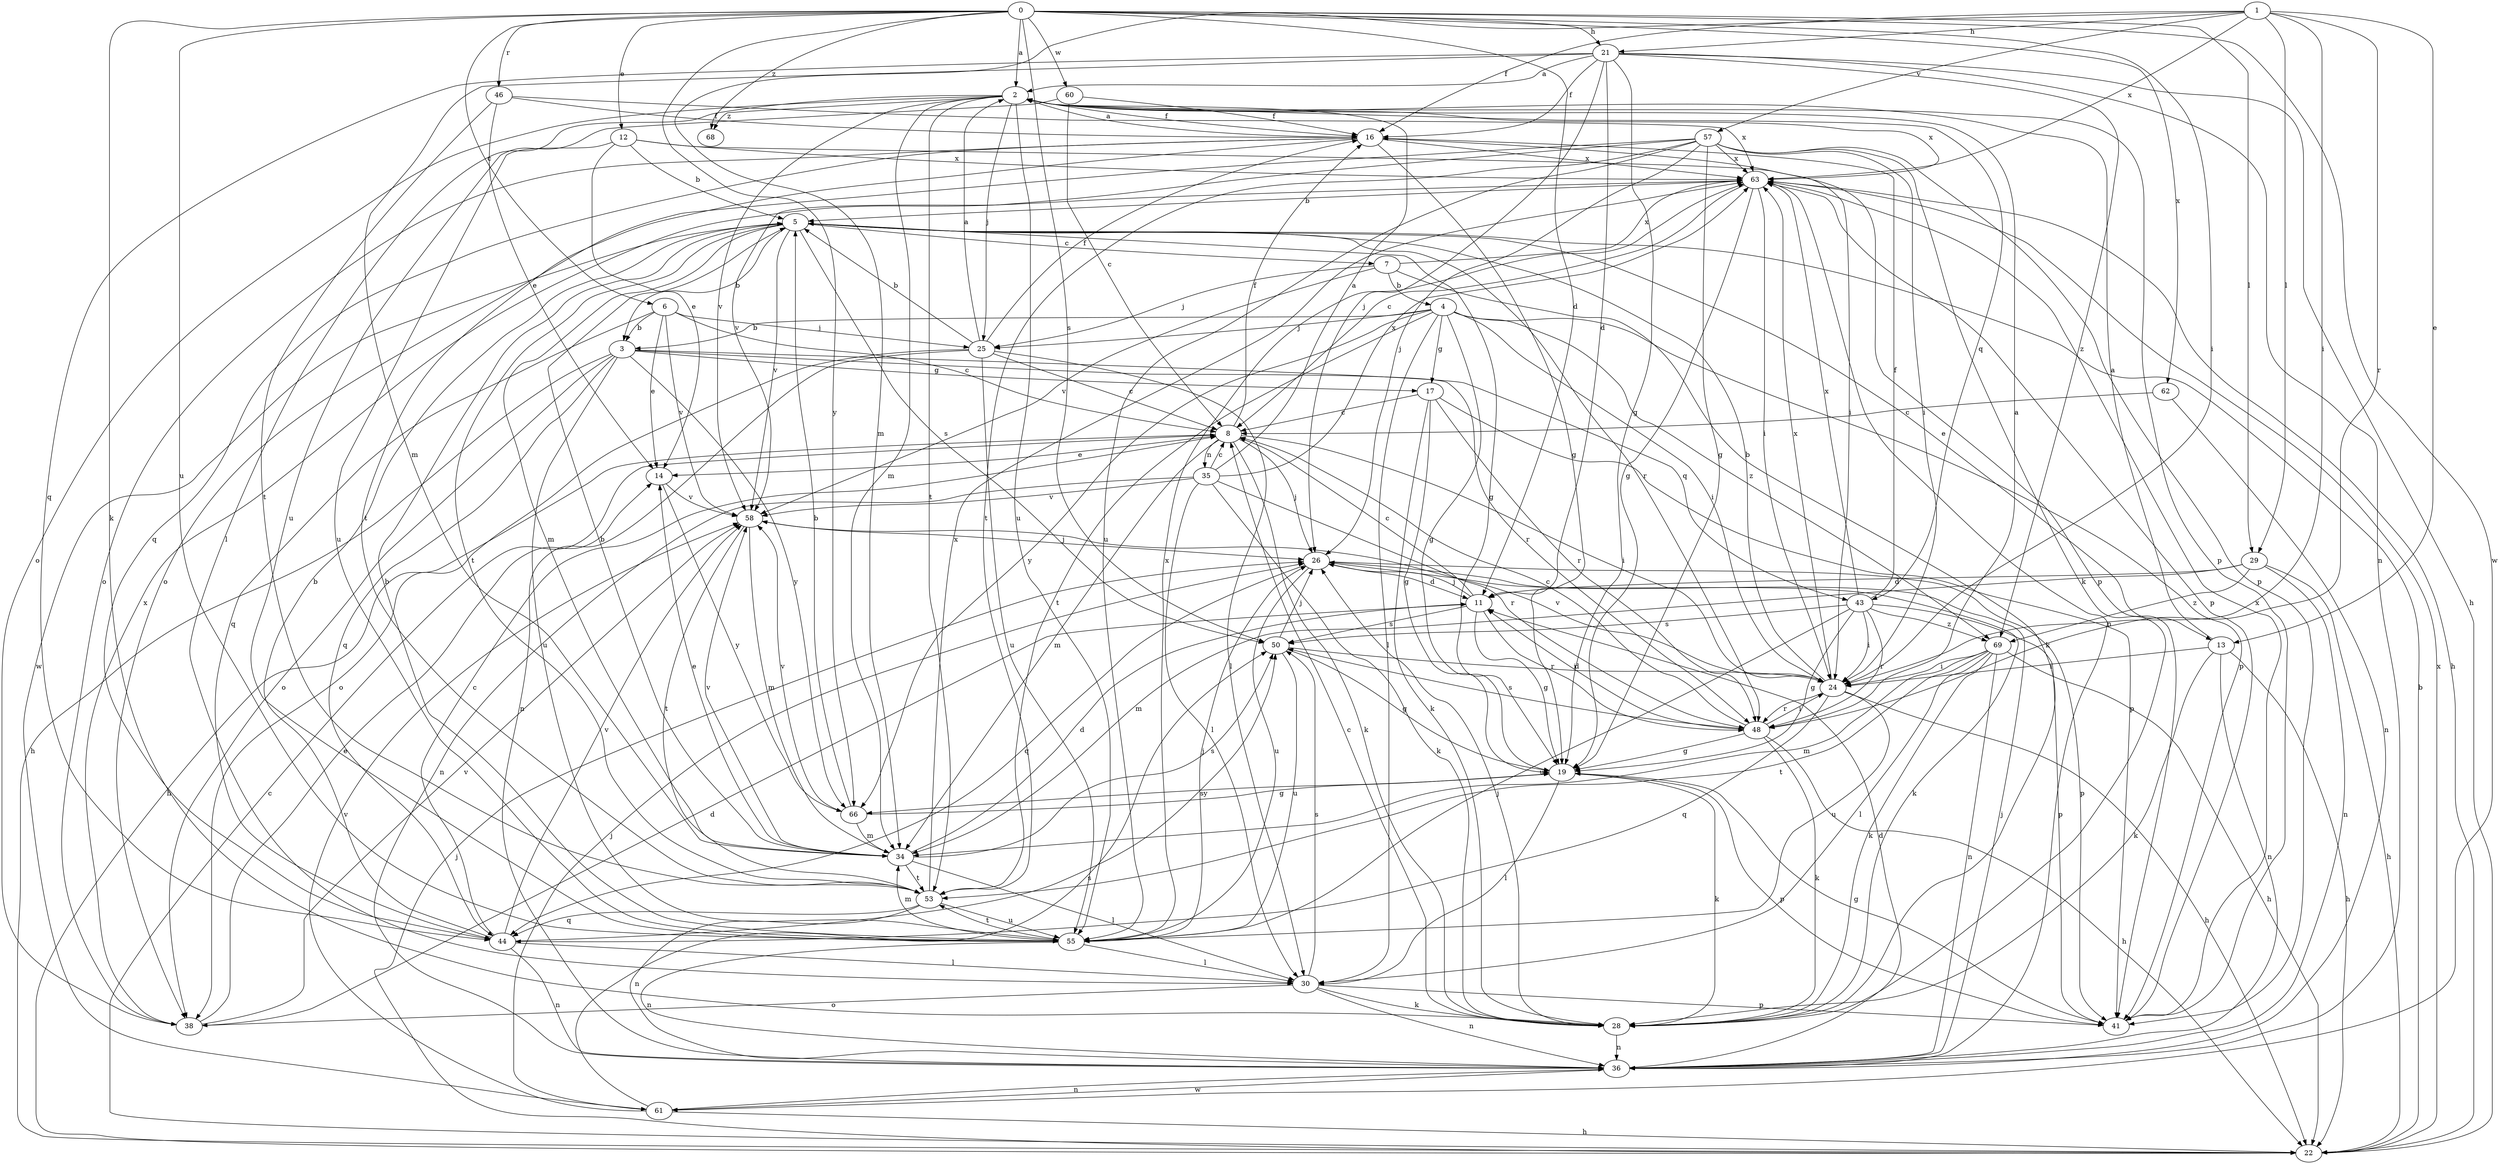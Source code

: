 strict digraph  {
0;
1;
2;
3;
4;
5;
6;
7;
8;
11;
12;
13;
14;
16;
17;
19;
21;
22;
24;
25;
26;
28;
29;
30;
34;
35;
36;
38;
41;
43;
44;
46;
48;
50;
53;
55;
57;
58;
60;
61;
62;
63;
66;
68;
69;
0 -> 2  [label=a];
0 -> 6  [label=c];
0 -> 11  [label=d];
0 -> 12  [label=e];
0 -> 21  [label=h];
0 -> 24  [label=i];
0 -> 28  [label=k];
0 -> 29  [label=l];
0 -> 46  [label=r];
0 -> 50  [label=s];
0 -> 55  [label=u];
0 -> 60  [label=w];
0 -> 61  [label=w];
0 -> 62  [label=x];
0 -> 66  [label=y];
0 -> 68  [label=z];
1 -> 13  [label=e];
1 -> 16  [label=f];
1 -> 21  [label=h];
1 -> 24  [label=i];
1 -> 29  [label=l];
1 -> 34  [label=m];
1 -> 48  [label=r];
1 -> 57  [label=v];
1 -> 63  [label=x];
2 -> 16  [label=f];
2 -> 25  [label=j];
2 -> 30  [label=l];
2 -> 34  [label=m];
2 -> 38  [label=o];
2 -> 41  [label=p];
2 -> 43  [label=q];
2 -> 53  [label=t];
2 -> 55  [label=u];
2 -> 58  [label=v];
2 -> 63  [label=x];
2 -> 68  [label=z];
3 -> 17  [label=g];
3 -> 22  [label=h];
3 -> 38  [label=o];
3 -> 43  [label=q];
3 -> 44  [label=q];
3 -> 48  [label=r];
3 -> 55  [label=u];
3 -> 66  [label=y];
4 -> 3  [label=b];
4 -> 17  [label=g];
4 -> 19  [label=g];
4 -> 24  [label=i];
4 -> 25  [label=j];
4 -> 30  [label=l];
4 -> 41  [label=p];
4 -> 53  [label=t];
4 -> 66  [label=y];
4 -> 69  [label=z];
5 -> 3  [label=b];
5 -> 7  [label=c];
5 -> 13  [label=e];
5 -> 19  [label=g];
5 -> 34  [label=m];
5 -> 48  [label=r];
5 -> 50  [label=s];
5 -> 53  [label=t];
5 -> 58  [label=v];
5 -> 61  [label=w];
6 -> 3  [label=b];
6 -> 8  [label=c];
6 -> 14  [label=e];
6 -> 25  [label=j];
6 -> 44  [label=q];
6 -> 58  [label=v];
7 -> 4  [label=b];
7 -> 25  [label=j];
7 -> 28  [label=k];
7 -> 58  [label=v];
7 -> 63  [label=x];
8 -> 14  [label=e];
8 -> 16  [label=f];
8 -> 22  [label=h];
8 -> 24  [label=i];
8 -> 26  [label=j];
8 -> 28  [label=k];
8 -> 34  [label=m];
8 -> 35  [label=n];
11 -> 8  [label=c];
11 -> 19  [label=g];
11 -> 26  [label=j];
11 -> 48  [label=r];
11 -> 50  [label=s];
12 -> 5  [label=b];
12 -> 14  [label=e];
12 -> 41  [label=p];
12 -> 55  [label=u];
12 -> 63  [label=x];
13 -> 2  [label=a];
13 -> 22  [label=h];
13 -> 24  [label=i];
13 -> 28  [label=k];
13 -> 36  [label=n];
14 -> 58  [label=v];
14 -> 66  [label=y];
16 -> 2  [label=a];
16 -> 19  [label=g];
16 -> 24  [label=i];
16 -> 38  [label=o];
16 -> 44  [label=q];
16 -> 53  [label=t];
16 -> 63  [label=x];
17 -> 8  [label=c];
17 -> 19  [label=g];
17 -> 28  [label=k];
17 -> 41  [label=p];
17 -> 48  [label=r];
19 -> 28  [label=k];
19 -> 30  [label=l];
19 -> 41  [label=p];
19 -> 66  [label=y];
21 -> 2  [label=a];
21 -> 11  [label=d];
21 -> 16  [label=f];
21 -> 19  [label=g];
21 -> 22  [label=h];
21 -> 26  [label=j];
21 -> 34  [label=m];
21 -> 36  [label=n];
21 -> 44  [label=q];
21 -> 69  [label=z];
22 -> 5  [label=b];
22 -> 8  [label=c];
22 -> 26  [label=j];
22 -> 63  [label=x];
24 -> 5  [label=b];
24 -> 22  [label=h];
24 -> 44  [label=q];
24 -> 48  [label=r];
24 -> 55  [label=u];
24 -> 58  [label=v];
24 -> 63  [label=x];
25 -> 2  [label=a];
25 -> 5  [label=b];
25 -> 8  [label=c];
25 -> 16  [label=f];
25 -> 30  [label=l];
25 -> 36  [label=n];
25 -> 38  [label=o];
25 -> 55  [label=u];
26 -> 11  [label=d];
26 -> 28  [label=k];
26 -> 41  [label=p];
26 -> 44  [label=q];
26 -> 55  [label=u];
28 -> 8  [label=c];
28 -> 26  [label=j];
28 -> 36  [label=n];
29 -> 11  [label=d];
29 -> 22  [label=h];
29 -> 34  [label=m];
29 -> 36  [label=n];
29 -> 69  [label=z];
30 -> 28  [label=k];
30 -> 36  [label=n];
30 -> 38  [label=o];
30 -> 41  [label=p];
30 -> 50  [label=s];
34 -> 5  [label=b];
34 -> 11  [label=d];
34 -> 14  [label=e];
34 -> 30  [label=l];
34 -> 50  [label=s];
34 -> 53  [label=t];
34 -> 58  [label=v];
35 -> 2  [label=a];
35 -> 8  [label=c];
35 -> 28  [label=k];
35 -> 30  [label=l];
35 -> 36  [label=n];
35 -> 48  [label=r];
35 -> 58  [label=v];
35 -> 63  [label=x];
36 -> 11  [label=d];
36 -> 26  [label=j];
36 -> 61  [label=w];
38 -> 11  [label=d];
38 -> 14  [label=e];
38 -> 58  [label=v];
38 -> 63  [label=x];
41 -> 19  [label=g];
41 -> 63  [label=x];
43 -> 16  [label=f];
43 -> 19  [label=g];
43 -> 24  [label=i];
43 -> 41  [label=p];
43 -> 48  [label=r];
43 -> 50  [label=s];
43 -> 55  [label=u];
43 -> 63  [label=x];
43 -> 69  [label=z];
44 -> 5  [label=b];
44 -> 8  [label=c];
44 -> 30  [label=l];
44 -> 36  [label=n];
44 -> 50  [label=s];
44 -> 58  [label=v];
46 -> 14  [label=e];
46 -> 16  [label=f];
46 -> 53  [label=t];
46 -> 63  [label=x];
48 -> 2  [label=a];
48 -> 8  [label=c];
48 -> 11  [label=d];
48 -> 19  [label=g];
48 -> 22  [label=h];
48 -> 24  [label=i];
48 -> 28  [label=k];
48 -> 50  [label=s];
50 -> 19  [label=g];
50 -> 24  [label=i];
50 -> 26  [label=j];
50 -> 55  [label=u];
53 -> 36  [label=n];
53 -> 44  [label=q];
53 -> 55  [label=u];
53 -> 63  [label=x];
55 -> 5  [label=b];
55 -> 26  [label=j];
55 -> 30  [label=l];
55 -> 34  [label=m];
55 -> 36  [label=n];
55 -> 53  [label=t];
55 -> 63  [label=x];
57 -> 19  [label=g];
57 -> 24  [label=i];
57 -> 26  [label=j];
57 -> 28  [label=k];
57 -> 38  [label=o];
57 -> 41  [label=p];
57 -> 53  [label=t];
57 -> 55  [label=u];
57 -> 58  [label=v];
57 -> 63  [label=x];
58 -> 26  [label=j];
58 -> 34  [label=m];
58 -> 53  [label=t];
60 -> 8  [label=c];
60 -> 16  [label=f];
60 -> 55  [label=u];
61 -> 22  [label=h];
61 -> 26  [label=j];
61 -> 36  [label=n];
61 -> 50  [label=s];
61 -> 58  [label=v];
62 -> 8  [label=c];
62 -> 36  [label=n];
63 -> 5  [label=b];
63 -> 8  [label=c];
63 -> 19  [label=g];
63 -> 22  [label=h];
63 -> 24  [label=i];
63 -> 36  [label=n];
63 -> 41  [label=p];
66 -> 5  [label=b];
66 -> 19  [label=g];
66 -> 34  [label=m];
66 -> 58  [label=v];
69 -> 22  [label=h];
69 -> 24  [label=i];
69 -> 28  [label=k];
69 -> 30  [label=l];
69 -> 34  [label=m];
69 -> 36  [label=n];
69 -> 53  [label=t];
}
